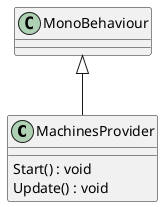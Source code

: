 @startuml
class MachinesProvider {
    Start() : void
    Update() : void
}
MonoBehaviour <|-- MachinesProvider
@enduml
